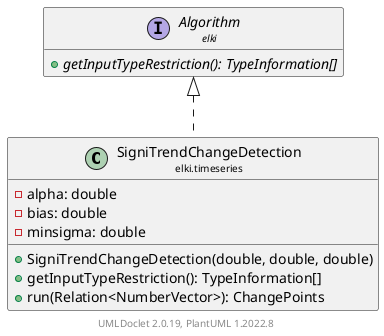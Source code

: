 @startuml
    remove .*\.(Instance|Par|Parameterizer|Factory)$
    set namespaceSeparator none
    hide empty fields
    hide empty methods

    class "<size:14>SigniTrendChangeDetection\n<size:10>elki.timeseries" as elki.timeseries.SigniTrendChangeDetection [[SigniTrendChangeDetection.html]] {
        -alpha: double
        -bias: double
        -minsigma: double
        +SigniTrendChangeDetection(double, double, double)
        +getInputTypeRestriction(): TypeInformation[]
        +run(Relation<NumberVector>): ChangePoints
    }

    interface "<size:14>Algorithm\n<size:10>elki" as elki.Algorithm [[../Algorithm.html]] {
        {abstract} +getInputTypeRestriction(): TypeInformation[]
    }
    class "<size:14>SigniTrendChangeDetection.Instance\n<size:10>elki.timeseries" as elki.timeseries.SigniTrendChangeDetection.Instance [[SigniTrendChangeDetection.Instance.html]]
    class "<size:14>SigniTrendChangeDetection.Par\n<size:10>elki.timeseries" as elki.timeseries.SigniTrendChangeDetection.Par [[SigniTrendChangeDetection.Par.html]]

    elki.Algorithm <|.. elki.timeseries.SigniTrendChangeDetection
    elki.timeseries.SigniTrendChangeDetection +-- elki.timeseries.SigniTrendChangeDetection.Instance
    elki.timeseries.SigniTrendChangeDetection +-- elki.timeseries.SigniTrendChangeDetection.Par

    center footer UMLDoclet 2.0.19, PlantUML 1.2022.8
@enduml

